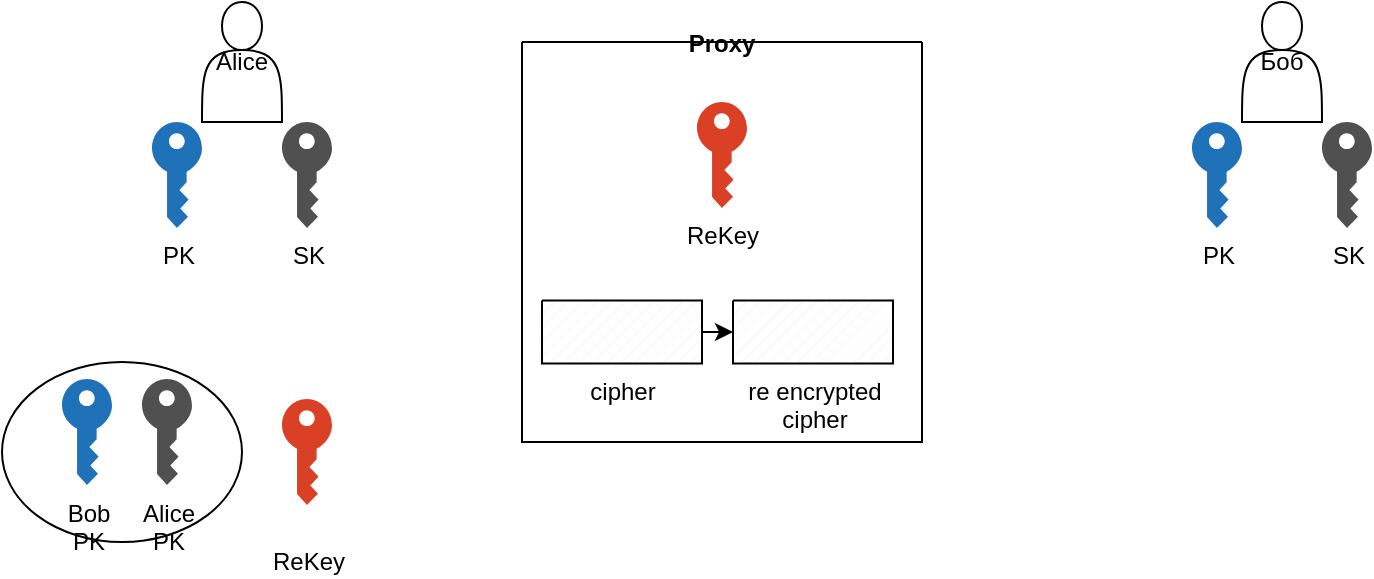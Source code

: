 <mxfile version="21.3.5" type="github">
  <diagram name="Page-1" id="Gcpx_599bLxEW68-ivCV">
    <mxGraphModel dx="1434" dy="714" grid="1" gridSize="10" guides="1" tooltips="1" connect="1" arrows="1" fold="1" page="1" pageScale="1" pageWidth="850" pageHeight="1100" math="0" shadow="0">
      <root>
        <mxCell id="0" />
        <mxCell id="1" parent="0" />
        <mxCell id="PnwJC4OuJTDg1irB8HTs-1" value="Alice" style="shape=actor;whiteSpace=wrap;html=1;" vertex="1" parent="1">
          <mxGeometry x="120" y="120" width="40" height="60" as="geometry" />
        </mxCell>
        <mxCell id="PnwJC4OuJTDg1irB8HTs-3" value="Боб" style="shape=actor;whiteSpace=wrap;html=1;" vertex="1" parent="1">
          <mxGeometry x="640" y="120" width="40" height="60" as="geometry" />
        </mxCell>
        <mxCell id="PnwJC4OuJTDg1irB8HTs-4" value="Proxy" style="swimlane;startSize=0;" vertex="1" parent="1">
          <mxGeometry x="280" y="140" width="200" height="200" as="geometry" />
        </mxCell>
        <mxCell id="PnwJC4OuJTDg1irB8HTs-15" value="ReKey" style="sketch=0;pointerEvents=1;shadow=0;dashed=0;html=1;strokeColor=none;labelPosition=center;verticalLabelPosition=bottom;verticalAlign=top;outlineConnect=0;align=center;shape=mxgraph.office.security.key_permissions;fillColor=#DA4026;" vertex="1" parent="PnwJC4OuJTDg1irB8HTs-4">
          <mxGeometry x="87.5" y="30" width="25" height="53" as="geometry" />
        </mxCell>
        <mxCell id="PnwJC4OuJTDg1irB8HTs-14" value="re encrypted&lt;br&gt;cipher" style="verticalLabelPosition=bottom;verticalAlign=top;html=1;shape=mxgraph.basic.patternFillRect;fillStyle=diag;step=5;fillStrokeWidth=0.2;fillStrokeColor=#dddddd;" vertex="1" parent="PnwJC4OuJTDg1irB8HTs-4">
          <mxGeometry x="105.5" y="129.25" width="80" height="31.5" as="geometry" />
        </mxCell>
        <mxCell id="PnwJC4OuJTDg1irB8HTs-20" style="edgeStyle=orthogonalEdgeStyle;rounded=0;orthogonalLoop=1;jettySize=auto;html=1;exitX=1;exitY=0.5;exitDx=0;exitDy=0;exitPerimeter=0;entryX=0;entryY=0.5;entryDx=0;entryDy=0;entryPerimeter=0;" edge="1" parent="PnwJC4OuJTDg1irB8HTs-4" source="PnwJC4OuJTDg1irB8HTs-19" target="PnwJC4OuJTDg1irB8HTs-14">
          <mxGeometry relative="1" as="geometry" />
        </mxCell>
        <mxCell id="PnwJC4OuJTDg1irB8HTs-19" value="cipher" style="verticalLabelPosition=bottom;verticalAlign=top;html=1;shape=mxgraph.basic.patternFillRect;fillStyle=diag;step=5;fillStrokeWidth=0.2;fillStrokeColor=#dddddd;" vertex="1" parent="PnwJC4OuJTDg1irB8HTs-4">
          <mxGeometry x="10" y="129.25" width="80" height="31.5" as="geometry" />
        </mxCell>
        <mxCell id="PnwJC4OuJTDg1irB8HTs-8" value="SK" style="sketch=0;pointerEvents=1;shadow=0;dashed=0;html=1;strokeColor=none;fillColor=#505050;labelPosition=center;verticalLabelPosition=bottom;verticalAlign=top;outlineConnect=0;align=center;shape=mxgraph.office.security.key_permissions;" vertex="1" parent="1">
          <mxGeometry x="160" y="180" width="25" height="53" as="geometry" />
        </mxCell>
        <mxCell id="PnwJC4OuJTDg1irB8HTs-9" value="PK" style="sketch=0;pointerEvents=1;shadow=0;dashed=0;html=1;strokeColor=none;labelPosition=center;verticalLabelPosition=bottom;verticalAlign=top;outlineConnect=0;align=center;shape=mxgraph.office.security.key_permissions;fillColor=#2072B8;" vertex="1" parent="1">
          <mxGeometry x="95" y="180" width="25" height="53" as="geometry" />
        </mxCell>
        <mxCell id="PnwJC4OuJTDg1irB8HTs-10" value="SK" style="sketch=0;pointerEvents=1;shadow=0;dashed=0;html=1;strokeColor=none;fillColor=#505050;labelPosition=center;verticalLabelPosition=bottom;verticalAlign=top;outlineConnect=0;align=center;shape=mxgraph.office.security.key_permissions;" vertex="1" parent="1">
          <mxGeometry x="680" y="180" width="25" height="53" as="geometry" />
        </mxCell>
        <mxCell id="PnwJC4OuJTDg1irB8HTs-11" value="PK" style="sketch=0;pointerEvents=1;shadow=0;dashed=0;html=1;strokeColor=none;labelPosition=center;verticalLabelPosition=bottom;verticalAlign=top;outlineConnect=0;align=center;shape=mxgraph.office.security.key_permissions;fillColor=#2072B8;" vertex="1" parent="1">
          <mxGeometry x="615" y="180" width="25" height="53" as="geometry" />
        </mxCell>
        <mxCell id="PnwJC4OuJTDg1irB8HTs-21" value="Bob&lt;br&gt;PK" style="sketch=0;pointerEvents=1;shadow=0;dashed=0;html=1;strokeColor=none;labelPosition=center;verticalLabelPosition=bottom;verticalAlign=top;outlineConnect=0;align=center;shape=mxgraph.office.security.key_permissions;fillColor=#2072B8;" vertex="1" parent="1">
          <mxGeometry x="50" y="308.5" width="25" height="53" as="geometry" />
        </mxCell>
        <mxCell id="PnwJC4OuJTDg1irB8HTs-22" value="Alice&lt;br&gt;PK" style="sketch=0;pointerEvents=1;shadow=0;dashed=0;html=1;strokeColor=none;fillColor=#505050;labelPosition=center;verticalLabelPosition=bottom;verticalAlign=top;outlineConnect=0;align=center;shape=mxgraph.office.security.key_permissions;" vertex="1" parent="1">
          <mxGeometry x="90" y="308.5" width="25" height="53" as="geometry" />
        </mxCell>
        <mxCell id="PnwJC4OuJTDg1irB8HTs-23" value="&lt;br&gt;ReKey" style="sketch=0;pointerEvents=1;shadow=0;dashed=0;html=1;strokeColor=none;labelPosition=center;verticalLabelPosition=bottom;verticalAlign=top;outlineConnect=0;align=center;shape=mxgraph.office.security.key_permissions;fillColor=#DA4026;" vertex="1" parent="1">
          <mxGeometry x="160" y="318.5" width="25" height="53" as="geometry" />
        </mxCell>
        <mxCell id="PnwJC4OuJTDg1irB8HTs-25" value="" style="ellipse;whiteSpace=wrap;html=1;fillColor=none;" vertex="1" parent="1">
          <mxGeometry x="20" y="300" width="120" height="90" as="geometry" />
        </mxCell>
      </root>
    </mxGraphModel>
  </diagram>
</mxfile>
